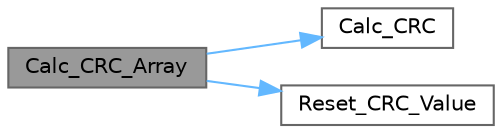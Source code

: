 digraph "Calc_CRC_Array"
{
 // LATEX_PDF_SIZE
  bgcolor="transparent";
  edge [fontname=Helvetica,fontsize=10,labelfontname=Helvetica,labelfontsize=10];
  node [fontname=Helvetica,fontsize=10,shape=box,height=0.2,width=0.4];
  rankdir="LR";
  Node1 [id="Node000001",label="Calc_CRC_Array",height=0.2,width=0.4,color="gray40", fillcolor="grey60", style="filled", fontcolor="black",tooltip=" "];
  Node1 -> Node2 [id="edge1_Node000001_Node000002",color="steelblue1",style="solid",tooltip=" "];
  Node2 [id="Node000002",label="Calc_CRC",height=0.2,width=0.4,color="grey40", fillcolor="white", style="filled",URL="$crc_8c.html#a3f4c9feb62eaa95075ecd7d916e34ed1",tooltip=" "];
  Node1 -> Node3 [id="edge2_Node000001_Node000003",color="steelblue1",style="solid",tooltip=" "];
  Node3 [id="Node000003",label="Reset_CRC_Value",height=0.2,width=0.4,color="grey40", fillcolor="white", style="filled",URL="$crc_8c.html#aab7639fa6129bf18bb19add215d334b9",tooltip=" "];
}

